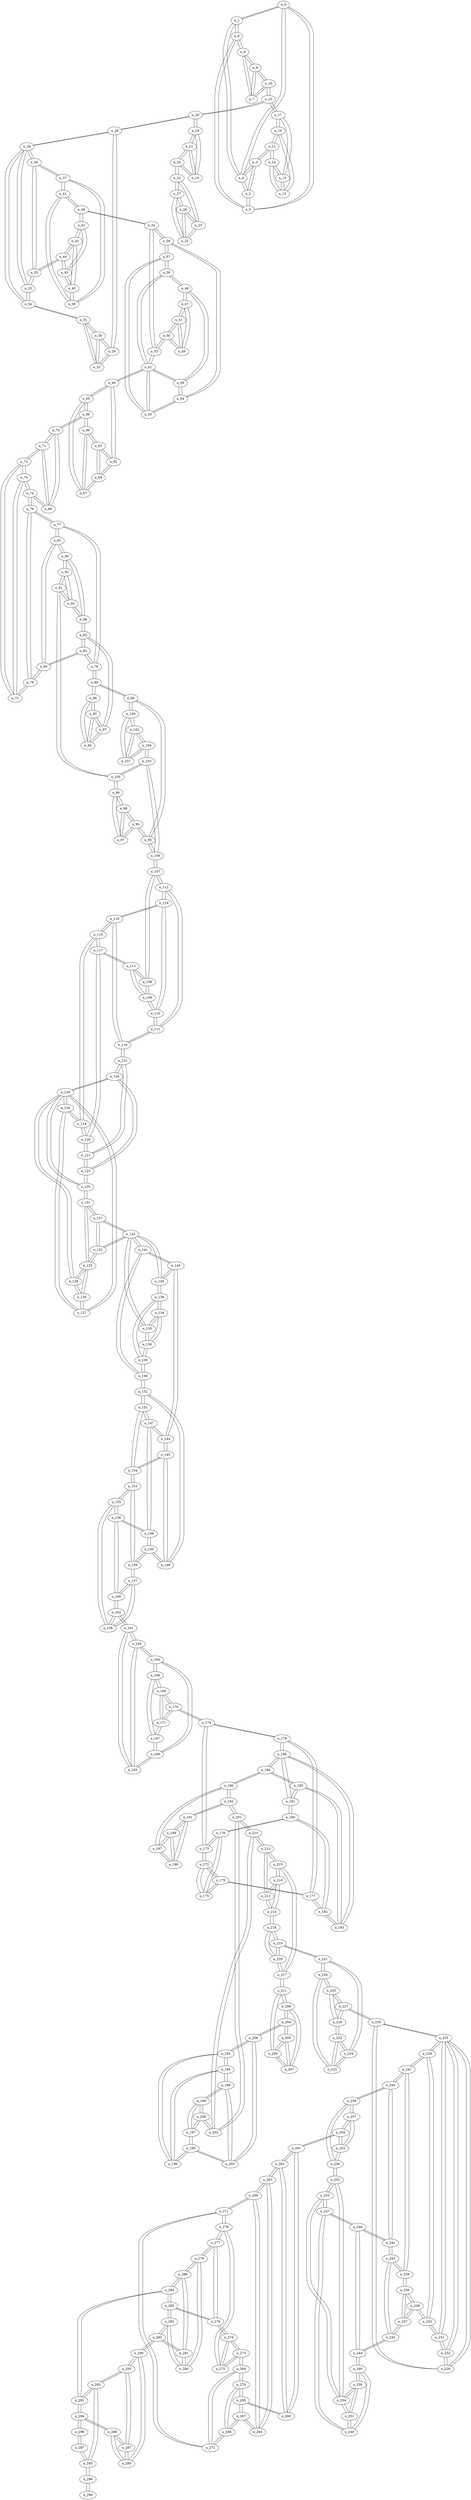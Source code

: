 graph g10 {
n_0--n_1
n_0--n_4
n_0--n_5
n_1--n_0
n_1--n_4
n_1--n_8
n_2--n_3
n_2--n_4
n_2--n_5
n_3--n_2
n_3--n_4
n_3--n_11
n_4--n_0
n_4--n_1
n_4--n_2
n_4--n_3
n_5--n_0
n_5--n_2
n_5--n_8
n_6--n_7
n_6--n_8
n_6--n_9
n_7--n_6
n_7--n_9
n_7--n_16
n_8--n_1
n_8--n_5
n_8--n_6
n_9--n_6
n_9--n_7
n_9--n_16
n_10--n_11
n_10--n_12
n_10--n_17
n_11--n_3
n_11--n_10
n_11--n_14
n_12--n_10
n_12--n_13
n_12--n_14
n_13--n_12
n_13--n_14
n_13--n_17
n_14--n_11
n_14--n_12
n_14--n_13
n_15--n_16
n_15--n_17
n_15--n_20
n_16--n_7
n_16--n_9
n_16--n_15
n_17--n_10
n_17--n_13
n_17--n_15
n_18--n_19
n_18--n_20
n_18--n_21
n_19--n_18
n_19--n_21
n_19--n_24
n_20--n_15
n_20--n_18
n_20--n_28
n_21--n_18
n_21--n_19
n_21--n_24
n_22--n_23
n_22--n_24
n_22--n_27
n_23--n_22
n_23--n_25
n_23--n_26
n_24--n_19
n_24--n_21
n_24--n_22
n_25--n_23
n_25--n_26
n_25--n_27
n_26--n_23
n_26--n_25
n_26--n_27
n_27--n_22
n_27--n_25
n_27--n_26
n_28--n_20
n_28--n_29
n_28--n_39
n_29--n_28
n_29--n_30
n_29--n_32
n_30--n_29
n_30--n_31
n_30--n_32
n_31--n_30
n_31--n_32
n_31--n_34
n_32--n_29
n_32--n_30
n_32--n_31
n_33--n_34
n_33--n_35
n_33--n_39
n_34--n_31
n_34--n_33
n_34--n_39
n_35--n_33
n_35--n_36
n_35--n_44
n_36--n_35
n_36--n_37
n_36--n_39
n_37--n_36
n_37--n_38
n_37--n_41
n_38--n_37
n_38--n_40
n_38--n_41
n_39--n_28
n_39--n_33
n_39--n_34
n_39--n_36
n_40--n_38
n_40--n_43
n_40--n_45
n_41--n_37
n_41--n_38
n_41--n_46
n_42--n_43
n_42--n_45
n_42--n_46
n_43--n_40
n_43--n_42
n_43--n_44
n_44--n_35
n_44--n_43
n_44--n_45
n_45--n_40
n_45--n_42
n_45--n_44
n_46--n_41
n_46--n_42
n_46--n_52
n_47--n_48
n_47--n_49
n_47--n_51
n_48--n_47
n_48--n_58
n_48--n_59
n_49--n_47
n_49--n_50
n_49--n_51
n_50--n_49
n_50--n_51
n_50--n_53
n_51--n_47
n_51--n_49
n_51--n_50
n_52--n_46
n_52--n_53
n_52--n_56
n_53--n_50
n_53--n_52
n_53--n_61
n_54--n_55
n_54--n_56
n_54--n_59
n_55--n_54
n_55--n_57
n_55--n_61
n_56--n_52
n_56--n_54
n_56--n_57
n_57--n_55
n_57--n_56
n_57--n_58
n_58--n_48
n_58--n_57
n_58--n_61
n_59--n_48
n_59--n_54
n_59--n_61
n_60--n_61
n_60--n_62
n_60--n_65
n_61--n_53
n_61--n_55
n_61--n_58
n_61--n_59
n_61--n_60
n_62--n_60
n_62--n_63
n_62--n_64
n_63--n_62
n_63--n_64
n_63--n_66
n_64--n_62
n_64--n_63
n_64--n_67
n_65--n_60
n_65--n_67
n_65--n_68
n_66--n_63
n_66--n_67
n_66--n_68
n_67--n_64
n_67--n_65
n_67--n_66
n_68--n_65
n_68--n_66
n_68--n_70
n_69--n_70
n_69--n_71
n_69--n_74
n_70--n_68
n_70--n_69
n_70--n_71
n_71--n_69
n_71--n_70
n_71--n_73
n_72--n_73
n_72--n_75
n_72--n_79
n_73--n_71
n_73--n_72
n_73--n_75
n_74--n_69
n_74--n_75
n_74--n_76
n_75--n_72
n_75--n_73
n_75--n_74
n_76--n_74
n_76--n_77
n_76--n_79
n_77--n_76
n_77--n_78
n_77--n_81
n_78--n_77
n_78--n_83
n_78--n_89
n_79--n_72
n_79--n_76
n_79--n_80
n_80--n_79
n_80--n_81
n_80--n_83
n_81--n_77
n_81--n_80
n_81--n_90
n_82--n_83
n_82--n_87
n_82--n_88
n_83--n_78
n_83--n_80
n_83--n_82
n_84--n_85
n_84--n_86
n_84--n_87
n_85--n_84
n_85--n_86
n_85--n_87
n_86--n_84
n_86--n_85
n_86--n_89
n_87--n_82
n_87--n_84
n_87--n_85
n_88--n_82
n_88--n_90
n_88--n_93
n_89--n_78
n_89--n_86
n_89--n_96
n_90--n_81
n_90--n_88
n_90--n_92
n_91--n_92
n_91--n_93
n_91--n_105
n_92--n_90
n_92--n_91
n_92--n_93
n_93--n_88
n_93--n_91
n_93--n_92
n_94--n_95
n_94--n_97
n_94--n_98
n_95--n_94
n_95--n_96
n_95--n_106
n_96--n_89
n_96--n_95
n_96--n_100
n_97--n_94
n_97--n_98
n_97--n_99
n_98--n_94
n_98--n_97
n_98--n_99
n_99--n_97
n_99--n_98
n_99--n_105
n_100--n_96
n_100--n_101
n_100--n_102
n_101--n_100
n_101--n_102
n_101--n_104
n_102--n_100
n_102--n_101
n_102--n_104
n_103--n_104
n_103--n_105
n_103--n_106
n_104--n_101
n_104--n_102
n_104--n_103
n_105--n_91
n_105--n_99
n_105--n_103
n_106--n_95
n_106--n_103
n_106--n_107
n_107--n_106
n_107--n_108
n_107--n_112
n_108--n_107
n_108--n_109
n_108--n_113
n_109--n_108
n_109--n_110
n_109--n_113
n_110--n_109
n_110--n_111
n_110--n_119
n_111--n_110
n_111--n_112
n_111--n_116
n_112--n_107
n_112--n_111
n_112--n_119
n_113--n_108
n_113--n_109
n_113--n_117
n_114--n_115
n_114--n_120
n_114--n_126
n_115--n_114
n_115--n_117
n_115--n_118
n_116--n_111
n_116--n_118
n_116--n_122
n_117--n_113
n_117--n_115
n_117--n_120
n_118--n_115
n_118--n_116
n_118--n_119
n_119--n_110
n_119--n_112
n_119--n_118
n_120--n_114
n_120--n_117
n_120--n_121
n_121--n_120
n_121--n_122
n_121--n_123
n_122--n_116
n_122--n_121
n_122--n_124
n_123--n_121
n_123--n_124
n_123--n_125
n_124--n_122
n_124--n_123
n_124--n_129
n_125--n_123
n_125--n_129
n_125--n_131
n_126--n_114
n_126--n_127
n_126--n_129
n_127--n_126
n_127--n_129
n_127--n_130
n_128--n_129
n_128--n_130
n_128--n_133
n_129--n_124
n_129--n_125
n_129--n_126
n_129--n_127
n_129--n_128
n_130--n_127
n_130--n_128
n_130--n_133
n_131--n_125
n_131--n_133
n_131--n_137
n_132--n_133
n_132--n_137
n_132--n_142
n_133--n_128
n_133--n_130
n_133--n_131
n_133--n_132
n_134--n_135
n_134--n_136
n_134--n_138
n_135--n_134
n_135--n_136
n_135--n_142
n_136--n_134
n_136--n_135
n_136--n_139
n_137--n_131
n_137--n_132
n_137--n_142
n_138--n_134
n_138--n_139
n_138--n_140
n_139--n_136
n_139--n_138
n_139--n_146
n_140--n_138
n_140--n_142
n_140--n_143
n_141--n_142
n_141--n_143
n_141--n_146
n_142--n_132
n_142--n_135
n_142--n_137
n_142--n_140
n_142--n_141
n_143--n_140
n_143--n_141
n_143--n_144
n_144--n_143
n_144--n_145
n_144--n_147
n_145--n_144
n_145--n_148
n_145--n_154
n_146--n_139
n_146--n_141
n_146--n_152
n_147--n_144
n_147--n_149
n_147--n_151
n_148--n_145
n_148--n_150
n_148--n_152
n_149--n_147
n_149--n_150
n_149--n_156
n_150--n_148
n_150--n_149
n_150--n_159
n_151--n_147
n_151--n_152
n_151--n_154
n_152--n_146
n_152--n_148
n_152--n_151
n_153--n_154
n_153--n_155
n_153--n_159
n_154--n_145
n_154--n_151
n_154--n_153
n_155--n_153
n_155--n_156
n_155--n_158
n_156--n_149
n_156--n_155
n_156--n_160
n_157--n_158
n_157--n_159
n_157--n_160
n_158--n_155
n_158--n_157
n_158--n_162
n_159--n_150
n_159--n_153
n_159--n_157
n_160--n_156
n_160--n_157
n_160--n_162
n_161--n_162
n_161--n_163
n_161--n_165
n_162--n_158
n_162--n_160
n_162--n_161
n_163--n_161
n_163--n_165
n_163--n_168
n_164--n_165
n_164--n_166
n_164--n_168
n_165--n_161
n_165--n_163
n_165--n_164
n_166--n_164
n_166--n_167
n_166--n_169
n_167--n_166
n_167--n_168
n_167--n_171
n_168--n_163
n_168--n_164
n_168--n_167
n_169--n_166
n_169--n_170
n_169--n_171
n_170--n_169
n_170--n_171
n_170--n_174
n_171--n_167
n_171--n_169
n_171--n_170
n_172--n_173
n_172--n_175
n_172--n_179
n_173--n_172
n_173--n_174
n_173--n_176
n_174--n_170
n_174--n_173
n_174--n_178
n_175--n_172
n_175--n_176
n_175--n_179
n_176--n_173
n_176--n_175
n_176--n_180
n_177--n_178
n_177--n_179
n_177--n_182
n_178--n_174
n_178--n_177
n_178--n_186
n_179--n_172
n_179--n_175
n_179--n_177
n_180--n_176
n_180--n_181
n_180--n_182
n_181--n_180
n_181--n_185
n_181--n_186
n_182--n_177
n_182--n_180
n_182--n_183
n_183--n_182
n_183--n_185
n_183--n_186
n_184--n_185
n_184--n_186
n_184--n_190
n_185--n_181
n_185--n_183
n_185--n_184
n_186--n_178
n_186--n_181
n_186--n_183
n_186--n_184
n_187--n_188
n_187--n_189
n_187--n_190
n_188--n_187
n_188--n_189
n_188--n_191
n_189--n_187
n_189--n_188
n_189--n_191
n_190--n_184
n_190--n_187
n_190--n_192
n_191--n_188
n_191--n_189
n_191--n_192
n_192--n_190
n_192--n_191
n_192--n_201
n_193--n_194
n_193--n_196
n_193--n_206
n_194--n_193
n_194--n_196
n_194--n_199
n_195--n_196
n_195--n_197
n_195--n_203
n_196--n_193
n_196--n_194
n_196--n_195
n_197--n_195
n_197--n_198
n_197--n_200
n_198--n_197
n_198--n_199
n_198--n_200
n_199--n_194
n_199--n_198
n_199--n_203
n_200--n_197
n_200--n_198
n_200--n_202
n_201--n_192
n_201--n_202
n_201--n_210
n_202--n_200
n_202--n_201
n_202--n_210
n_203--n_195
n_203--n_199
n_203--n_206
n_204--n_205
n_204--n_206
n_204--n_208
n_205--n_204
n_205--n_207
n_205--n_209
n_206--n_193
n_206--n_203
n_206--n_204
n_207--n_205
n_207--n_208
n_207--n_209
n_208--n_204
n_208--n_207
n_208--n_211
n_209--n_205
n_209--n_207
n_209--n_211
n_210--n_201
n_210--n_202
n_210--n_213
n_211--n_208
n_211--n_209
n_211--n_217
n_212--n_213
n_212--n_214
n_212--n_216
n_213--n_210
n_213--n_212
n_213--n_215
n_214--n_212
n_214--n_216
n_214--n_218
n_215--n_213
n_215--n_216
n_215--n_217
n_216--n_212
n_216--n_214
n_216--n_215
n_217--n_211
n_217--n_215
n_217--n_220
n_218--n_214
n_218--n_219
n_218--n_220
n_219--n_218
n_219--n_220
n_219--n_221
n_220--n_217
n_220--n_218
n_220--n_219
n_221--n_219
n_221--n_224
n_221--n_226
n_222--n_223
n_222--n_224
n_222--n_228
n_223--n_222
n_223--n_224
n_223--n_226
n_224--n_221
n_224--n_222
n_224--n_223
n_225--n_226
n_225--n_227
n_225--n_228
n_226--n_221
n_226--n_223
n_226--n_225
n_227--n_225
n_227--n_228
n_227--n_230
n_228--n_222
n_228--n_225
n_228--n_227
n_229--n_230
n_229--n_232
n_229--n_235
n_230--n_227
n_230--n_229
n_230--n_235
n_231--n_232
n_231--n_233
n_231--n_235
n_232--n_229
n_232--n_231
n_232--n_235
n_233--n_231
n_233--n_234
n_233--n_238
n_234--n_233
n_234--n_235
n_234--n_241
n_235--n_229
n_235--n_230
n_235--n_231
n_235--n_232
n_235--n_234
n_236--n_237
n_236--n_238
n_236--n_239
n_237--n_236
n_237--n_238
n_237--n_245
n_238--n_233
n_238--n_236
n_238--n_237
n_239--n_236
n_239--n_241
n_239--n_243
n_240--n_241
n_240--n_242
n_240--n_258
n_241--n_234
n_241--n_239
n_241--n_240
n_242--n_240
n_242--n_243
n_242--n_248
n_243--n_239
n_243--n_242
n_243--n_245
n_244--n_245
n_244--n_246
n_244--n_248
n_245--n_237
n_245--n_243
n_245--n_244
n_246--n_244
n_246--n_249
n_246--n_250
n_247--n_248
n_247--n_249
n_247--n_253
n_248--n_242
n_248--n_244
n_248--n_247
n_249--n_246
n_249--n_247
n_249--n_251
n_250--n_246
n_250--n_251
n_250--n_254
n_251--n_249
n_251--n_250
n_251--n_254
n_252--n_253
n_252--n_254
n_252--n_256
n_253--n_247
n_253--n_252
n_253--n_254
n_254--n_250
n_254--n_251
n_254--n_252
n_254--n_253
n_255--n_256
n_255--n_257
n_255--n_259
n_256--n_252
n_256--n_255
n_256--n_258
n_257--n_255
n_257--n_258
n_257--n_259
n_258--n_240
n_258--n_256
n_258--n_257
n_259--n_255
n_259--n_257
n_259--n_261
n_260--n_261
n_260--n_262
n_260--n_265
n_261--n_259
n_261--n_260
n_261--n_262
n_262--n_260
n_262--n_261
n_262--n_263
n_263--n_262
n_263--n_264
n_263--n_266
n_264--n_263
n_264--n_266
n_264--n_267
n_265--n_260
n_265--n_267
n_265--n_270
n_266--n_263
n_266--n_264
n_266--n_271
n_267--n_264
n_267--n_265
n_267--n_268
n_268--n_267
n_268--n_270
n_268--n_272
n_269--n_270
n_269--n_272
n_269--n_273
n_270--n_265
n_270--n_268
n_270--n_269
n_271--n_266
n_271--n_272
n_271--n_278
n_272--n_268
n_272--n_269
n_272--n_271
n_273--n_269
n_273--n_274
n_273--n_275
n_274--n_273
n_274--n_275
n_274--n_276
n_275--n_273
n_275--n_274
n_275--n_278
n_276--n_274
n_276--n_277
n_276--n_285
n_277--n_276
n_277--n_278
n_277--n_279
n_278--n_271
n_278--n_275
n_278--n_277
n_279--n_277
n_279--n_280
n_279--n_286
n_280--n_279
n_280--n_281
n_280--n_283
n_281--n_280
n_281--n_282
n_281--n_286
n_282--n_281
n_282--n_283
n_282--n_290
n_283--n_280
n_283--n_282
n_283--n_285
n_284--n_285
n_284--n_286
n_284--n_291
n_285--n_276
n_285--n_283
n_285--n_284
n_286--n_279
n_286--n_281
n_286--n_284
n_287--n_288
n_287--n_289
n_287--n_293
n_288--n_287
n_288--n_289
n_288--n_294
n_289--n_287
n_289--n_288
n_289--n_290
n_290--n_282
n_290--n_289
n_290--n_293
n_291--n_284
n_291--n_292
n_291--n_294
n_292--n_291
n_292--n_293
n_292--n_295
n_293--n_287
n_293--n_290
n_293--n_292
n_294--n_288
n_294--n_291
n_294--n_298
n_295--n_292
n_295--n_296
n_295--n_297
n_296--n_295
n_296--n_299
n_297--n_295
n_297--n_298
n_298--n_294
n_298--n_297
n_299--n_296
}